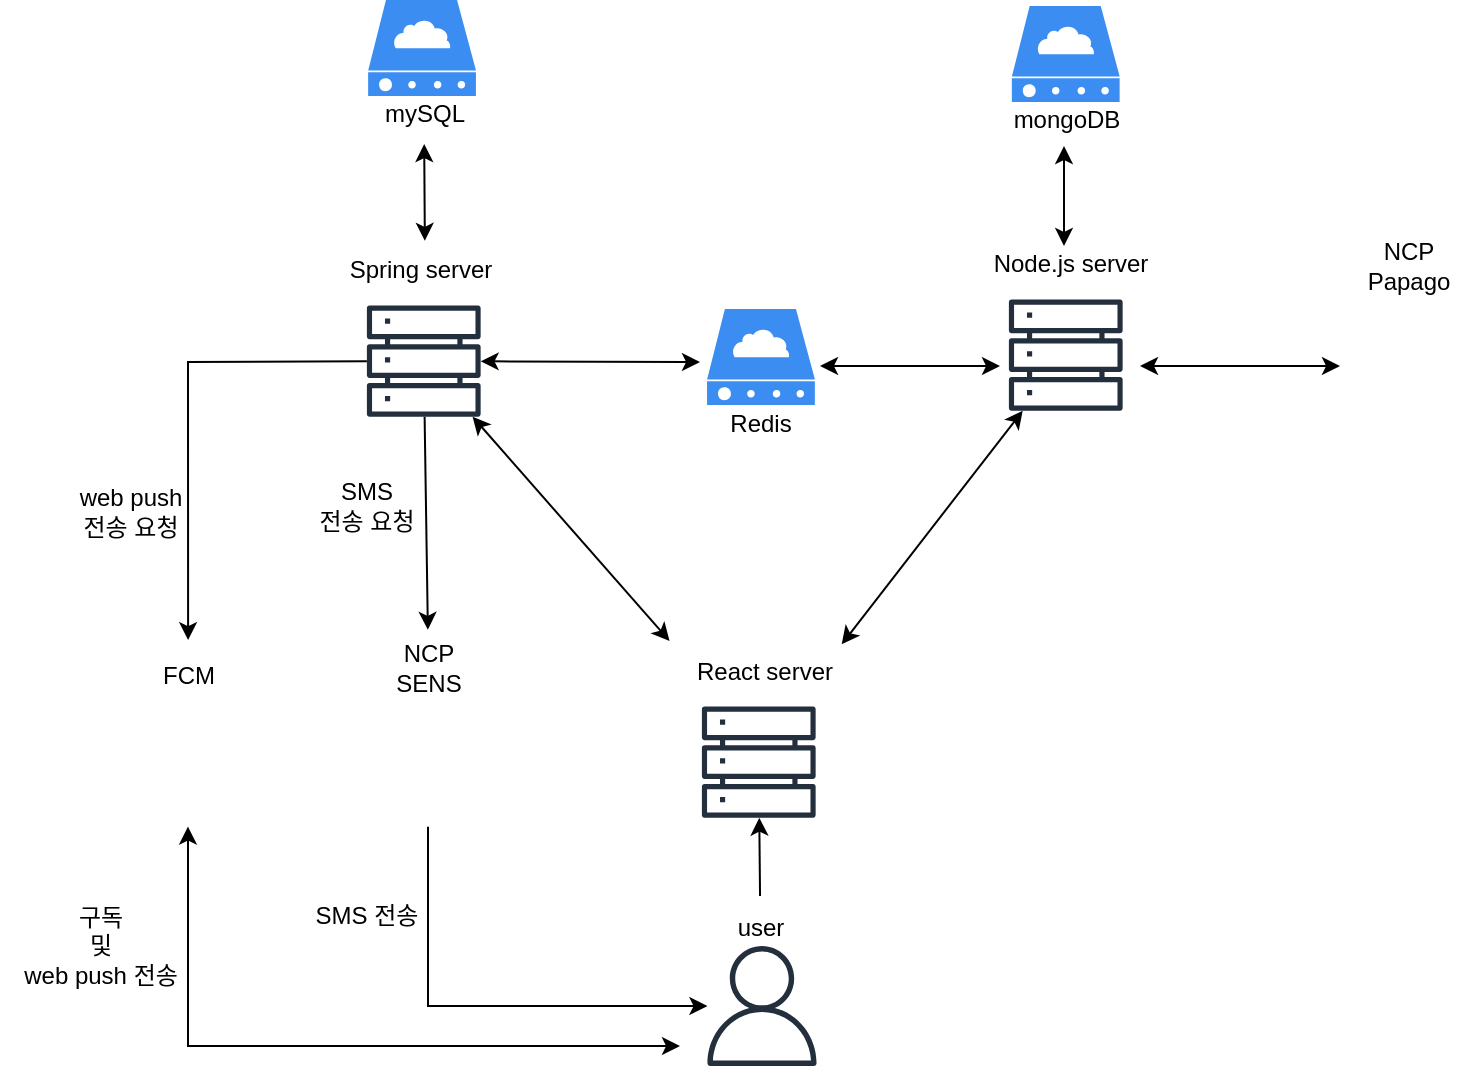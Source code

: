 <mxfile version="22.0.0" type="device">
  <diagram name="페이지-1" id="pO7Bmeclht9vkYk-P1bl">
    <mxGraphModel dx="1195" dy="658" grid="1" gridSize="10" guides="1" tooltips="1" connect="1" arrows="1" fold="1" page="1" pageScale="1" pageWidth="827" pageHeight="1169" math="0" shadow="0">
      <root>
        <mxCell id="0" />
        <mxCell id="1" parent="0" />
        <mxCell id="nGE-30Xl9u6GI_R-tFEP-7" value="" style="endArrow=classic;html=1;rounded=0;movable=1;resizable=1;rotatable=1;deletable=1;editable=1;locked=0;connectable=1;exitX=0.494;exitY=-0.033;exitDx=0;exitDy=0;exitPerimeter=0;fontSize=12;" parent="1" source="nGE-30Xl9u6GI_R-tFEP-15" target="nGE-30Xl9u6GI_R-tFEP-38" edge="1">
          <mxGeometry width="50" height="50" relative="1" as="geometry">
            <mxPoint x="539" y="500" as="sourcePoint" />
            <mxPoint x="539" y="470" as="targetPoint" />
          </mxGeometry>
        </mxCell>
        <mxCell id="nGE-30Xl9u6GI_R-tFEP-8" value="" style="endArrow=classic;html=1;rounded=0;entryX=0.499;entryY=0.023;entryDx=0;entryDy=0;movable=1;resizable=1;rotatable=1;deletable=1;editable=1;locked=0;connectable=1;fontSize=12;entryPerimeter=0;" parent="1" source="nGE-30Xl9u6GI_R-tFEP-4" target="nGE-30Xl9u6GI_R-tFEP-13" edge="1">
          <mxGeometry width="50" height="50" relative="1" as="geometry">
            <mxPoint x="519" y="480" as="sourcePoint" />
            <mxPoint x="569" y="430" as="targetPoint" />
          </mxGeometry>
        </mxCell>
        <mxCell id="nGE-30Xl9u6GI_R-tFEP-17" value="" style="group;fontSize=12;" parent="1" vertex="1" connectable="0">
          <mxGeometry x="285" y="155" width="110" height="91" as="geometry" />
        </mxCell>
        <mxCell id="nGE-30Xl9u6GI_R-tFEP-4" value="" style="sketch=0;outlineConnect=0;fontColor=#232F3E;gradientColor=none;fillColor=#232F3D;strokeColor=none;dashed=0;verticalLabelPosition=bottom;verticalAlign=top;align=center;html=1;fontSize=12;fontStyle=0;aspect=fixed;pointerEvents=1;shape=mxgraph.aws4.servers;movable=1;resizable=1;rotatable=1;deletable=1;editable=1;locked=0;connectable=1;" parent="nGE-30Xl9u6GI_R-tFEP-17" vertex="1">
          <mxGeometry x="28.444" y="34.125" width="56.875" height="56.875" as="geometry" />
        </mxCell>
        <mxCell id="nGE-30Xl9u6GI_R-tFEP-14" value="Spring server" style="text;html=1;align=center;verticalAlign=middle;resizable=1;points=[];autosize=1;strokeColor=none;fillColor=none;movable=1;rotatable=1;deletable=1;editable=1;locked=0;connectable=1;fontSize=12;" parent="nGE-30Xl9u6GI_R-tFEP-17" vertex="1">
          <mxGeometry x="10" y="2" width="90" height="30" as="geometry" />
        </mxCell>
        <mxCell id="nGE-30Xl9u6GI_R-tFEP-20" value="" style="group;fontSize=12;" parent="1" vertex="1" connectable="0">
          <mxGeometry x="310" y="351" width="68" height="100" as="geometry" />
        </mxCell>
        <mxCell id="nGE-30Xl9u6GI_R-tFEP-5" value="" style="shape=image;html=1;verticalAlign=top;verticalLabelPosition=bottom;labelBackgroundColor=#ffffff;imageAspect=0;aspect=fixed;image=https://cdn2.iconfinder.com/data/icons/whcompare-servers-web-hosting/50/cloud-web-hosting-128.png;movable=1;resizable=1;rotatable=1;deletable=1;editable=1;locked=0;connectable=1;fontSize=12;" parent="nGE-30Xl9u6GI_R-tFEP-20" vertex="1">
          <mxGeometry y="31.313" width="68" height="68" as="geometry" />
        </mxCell>
        <mxCell id="nGE-30Xl9u6GI_R-tFEP-13" value="NCP&lt;br style=&quot;font-size: 12px;&quot;&gt;SENS" style="text;html=1;align=center;verticalAlign=middle;resizable=1;points=[];autosize=1;strokeColor=none;fillColor=none;movable=1;rotatable=1;deletable=1;editable=1;locked=0;connectable=1;fontSize=12;" parent="nGE-30Xl9u6GI_R-tFEP-20" vertex="1">
          <mxGeometry x="4" width="60" height="40" as="geometry" />
        </mxCell>
        <mxCell id="nGE-30Xl9u6GI_R-tFEP-23" value="" style="group;fontSize=12;" parent="1" vertex="1" connectable="0">
          <mxGeometry x="273" y="480" width="80" height="30" as="geometry" />
        </mxCell>
        <mxCell id="nGE-30Xl9u6GI_R-tFEP-16" value="SMS 전송" style="text;html=1;align=center;verticalAlign=middle;resizable=1;points=[];autosize=1;strokeColor=none;fillColor=none;movable=1;rotatable=1;deletable=1;editable=1;locked=0;connectable=1;container=0;fontSize=12;" parent="nGE-30Xl9u6GI_R-tFEP-23" vertex="1">
          <mxGeometry width="80" height="30" as="geometry" />
        </mxCell>
        <mxCell id="nGE-30Xl9u6GI_R-tFEP-9" value="" style="endArrow=classic;html=1;rounded=0;exitX=0.5;exitY=1;exitDx=0;exitDy=0;movable=1;resizable=1;rotatable=1;deletable=1;editable=1;locked=0;connectable=1;fontSize=12;" parent="1" source="nGE-30Xl9u6GI_R-tFEP-5" target="nGE-30Xl9u6GI_R-tFEP-6" edge="1">
          <mxGeometry width="50" height="50" relative="1" as="geometry">
            <mxPoint x="379" y="470" as="sourcePoint" />
            <mxPoint x="420" y="540" as="targetPoint" />
            <Array as="points">
              <mxPoint x="344" y="540" />
            </Array>
          </mxGeometry>
        </mxCell>
        <mxCell id="nGE-30Xl9u6GI_R-tFEP-24" value="" style="group;fontSize=12;" parent="1" vertex="1" connectable="0">
          <mxGeometry x="480" y="490" width="61" height="80" as="geometry" />
        </mxCell>
        <mxCell id="nGE-30Xl9u6GI_R-tFEP-6" value="" style="sketch=0;outlineConnect=0;fontColor=#232F3E;gradientColor=none;fillColor=#232F3D;strokeColor=none;dashed=0;verticalLabelPosition=bottom;verticalAlign=top;align=center;html=1;fontSize=12;fontStyle=0;aspect=fixed;pointerEvents=1;shape=mxgraph.aws4.user;movable=1;resizable=1;rotatable=1;deletable=1;editable=1;locked=0;connectable=1;" parent="nGE-30Xl9u6GI_R-tFEP-24" vertex="1">
          <mxGeometry x="1" y="20" width="60" height="60" as="geometry" />
        </mxCell>
        <mxCell id="nGE-30Xl9u6GI_R-tFEP-15" value="user" style="text;html=1;align=center;verticalAlign=middle;resizable=1;points=[];autosize=1;strokeColor=none;fillColor=none;movable=1;rotatable=1;deletable=1;editable=1;locked=0;connectable=1;fontSize=12;" parent="nGE-30Xl9u6GI_R-tFEP-24" vertex="1">
          <mxGeometry x="5.32" y="-4" width="50" height="30" as="geometry" />
        </mxCell>
        <mxCell id="nGE-30Xl9u6GI_R-tFEP-26" value="SMS&lt;br style=&quot;font-size: 12px;&quot;&gt;전송 요청" style="text;html=1;align=center;verticalAlign=middle;resizable=0;points=[];autosize=1;strokeColor=none;fillColor=none;fontSize=12;" parent="1" vertex="1">
          <mxGeometry x="278" y="270" width="70" height="40" as="geometry" />
        </mxCell>
        <mxCell id="nGE-30Xl9u6GI_R-tFEP-27" value="" style="group;fontSize=12;" parent="1" vertex="1" connectable="0">
          <mxGeometry x="190" y="351" width="68" height="100" as="geometry" />
        </mxCell>
        <mxCell id="nGE-30Xl9u6GI_R-tFEP-28" value="" style="shape=image;html=1;verticalAlign=top;verticalLabelPosition=bottom;labelBackgroundColor=#ffffff;imageAspect=0;aspect=fixed;image=https://cdn2.iconfinder.com/data/icons/whcompare-servers-web-hosting/50/cloud-web-hosting-128.png;movable=1;resizable=1;rotatable=1;deletable=1;editable=1;locked=0;connectable=1;fontSize=12;" parent="nGE-30Xl9u6GI_R-tFEP-27" vertex="1">
          <mxGeometry y="31.313" width="68" height="68" as="geometry" />
        </mxCell>
        <mxCell id="nGE-30Xl9u6GI_R-tFEP-29" value="FCM" style="text;html=1;align=center;verticalAlign=middle;resizable=1;points=[];autosize=1;strokeColor=none;fillColor=none;movable=1;rotatable=1;deletable=1;editable=1;locked=0;connectable=1;fontSize=12;" parent="nGE-30Xl9u6GI_R-tFEP-27" vertex="1">
          <mxGeometry x="9" y="9" width="50" height="30" as="geometry" />
        </mxCell>
        <mxCell id="nGE-30Xl9u6GI_R-tFEP-30" value="" style="endArrow=classic;html=1;rounded=0;entryX=0.501;entryY=-0.098;entryDx=0;entryDy=0;fontSize=12;entryPerimeter=0;" parent="1" source="nGE-30Xl9u6GI_R-tFEP-4" target="nGE-30Xl9u6GI_R-tFEP-29" edge="1">
          <mxGeometry width="50" height="50" relative="1" as="geometry">
            <mxPoint x="509" y="480" as="sourcePoint" />
            <mxPoint x="559" y="430" as="targetPoint" />
            <Array as="points">
              <mxPoint x="224" y="218" />
            </Array>
          </mxGeometry>
        </mxCell>
        <mxCell id="nGE-30Xl9u6GI_R-tFEP-31" value="web push&lt;br&gt;전송 요청" style="text;html=1;align=center;verticalAlign=middle;resizable=0;points=[];autosize=1;strokeColor=none;fillColor=none;fontSize=12;" parent="1" vertex="1">
          <mxGeometry x="160.0" y="273" width="70" height="40" as="geometry" />
        </mxCell>
        <mxCell id="nGE-30Xl9u6GI_R-tFEP-32" value="" style="endArrow=classic;startArrow=classic;html=1;rounded=0;entryX=0.5;entryY=1;entryDx=0;entryDy=0;fontSize=12;" parent="1" target="nGE-30Xl9u6GI_R-tFEP-28" edge="1">
          <mxGeometry width="50" height="50" relative="1" as="geometry">
            <mxPoint x="470" y="560" as="sourcePoint" />
            <mxPoint x="699" y="430" as="targetPoint" />
            <Array as="points">
              <mxPoint x="224" y="560" />
            </Array>
          </mxGeometry>
        </mxCell>
        <mxCell id="nGE-30Xl9u6GI_R-tFEP-33" value="구독&lt;br&gt;및&lt;br&gt;web push 전송" style="text;html=1;align=center;verticalAlign=middle;resizable=0;points=[];autosize=1;strokeColor=none;fillColor=none;fontSize=12;" parent="1" vertex="1">
          <mxGeometry x="130" y="480" width="100" height="60" as="geometry" />
        </mxCell>
        <mxCell id="nGE-30Xl9u6GI_R-tFEP-34" value="" style="group;fontSize=12;" parent="1" vertex="1" connectable="0">
          <mxGeometry x="610" y="152" width="110" height="91" as="geometry" />
        </mxCell>
        <mxCell id="nGE-30Xl9u6GI_R-tFEP-35" value="" style="sketch=0;outlineConnect=0;fontColor=#232F3E;gradientColor=none;fillColor=#232F3D;strokeColor=none;dashed=0;verticalLabelPosition=bottom;verticalAlign=top;align=center;html=1;fontSize=12;fontStyle=0;aspect=fixed;pointerEvents=1;shape=mxgraph.aws4.servers;movable=1;resizable=1;rotatable=1;deletable=1;editable=1;locked=0;connectable=1;" parent="nGE-30Xl9u6GI_R-tFEP-34" vertex="1">
          <mxGeometry x="24.444" y="34.125" width="56.875" height="56.875" as="geometry" />
        </mxCell>
        <mxCell id="nGE-30Xl9u6GI_R-tFEP-36" value="Node.js server" style="text;html=1;align=center;verticalAlign=middle;resizable=1;points=[];autosize=1;strokeColor=none;fillColor=none;movable=1;rotatable=1;deletable=1;editable=1;locked=0;connectable=1;fontSize=12;" parent="nGE-30Xl9u6GI_R-tFEP-34" vertex="1">
          <mxGeometry x="5" y="2" width="100" height="30" as="geometry" />
        </mxCell>
        <mxCell id="nGE-30Xl9u6GI_R-tFEP-37" value="" style="group;fontSize=12;" parent="1" vertex="1" connectable="0">
          <mxGeometry x="456.5" y="355.5" width="110" height="91" as="geometry" />
        </mxCell>
        <mxCell id="nGE-30Xl9u6GI_R-tFEP-38" value="" style="sketch=0;outlineConnect=0;fontColor=#232F3E;gradientColor=none;fillColor=#232F3D;strokeColor=none;dashed=0;verticalLabelPosition=bottom;verticalAlign=top;align=center;html=1;fontSize=12;fontStyle=0;aspect=fixed;pointerEvents=1;shape=mxgraph.aws4.servers;movable=1;resizable=1;rotatable=1;deletable=1;editable=1;locked=0;connectable=1;" parent="nGE-30Xl9u6GI_R-tFEP-37" vertex="1">
          <mxGeometry x="24.444" y="34.125" width="56.875" height="56.875" as="geometry" />
        </mxCell>
        <mxCell id="nGE-30Xl9u6GI_R-tFEP-39" value="React server" style="text;html=1;align=center;verticalAlign=middle;resizable=1;points=[];autosize=1;strokeColor=none;fillColor=none;movable=1;rotatable=1;deletable=1;editable=1;locked=0;connectable=1;fontSize=12;" parent="nGE-30Xl9u6GI_R-tFEP-37" vertex="1">
          <mxGeometry x="10" y="2" width="90" height="30" as="geometry" />
        </mxCell>
        <mxCell id="nGE-30Xl9u6GI_R-tFEP-42" value="" style="endArrow=classic;startArrow=classic;html=1;rounded=0;entryX=-0.019;entryY=0;entryDx=0;entryDy=0;entryPerimeter=0;fontSize=12;" parent="1" source="nGE-30Xl9u6GI_R-tFEP-4" target="nGE-30Xl9u6GI_R-tFEP-39" edge="1">
          <mxGeometry width="50" height="50" relative="1" as="geometry">
            <mxPoint x="549" y="490" as="sourcePoint" />
            <mxPoint x="599" y="440" as="targetPoint" />
          </mxGeometry>
        </mxCell>
        <mxCell id="nGE-30Xl9u6GI_R-tFEP-43" value="" style="endArrow=classic;startArrow=classic;html=1;rounded=0;exitX=0.937;exitY=0.056;exitDx=0;exitDy=0;exitPerimeter=0;fontSize=12;" parent="1" source="nGE-30Xl9u6GI_R-tFEP-39" target="nGE-30Xl9u6GI_R-tFEP-35" edge="1">
          <mxGeometry width="50" height="50" relative="1" as="geometry">
            <mxPoint x="549" y="490" as="sourcePoint" />
            <mxPoint x="639" y="380" as="targetPoint" />
          </mxGeometry>
        </mxCell>
        <mxCell id="nGE-30Xl9u6GI_R-tFEP-98" value="" style="group" parent="1" vertex="1" connectable="0">
          <mxGeometry x="622.88" y="40" width="80.0" height="72" as="geometry" />
        </mxCell>
        <mxCell id="nGE-30Xl9u6GI_R-tFEP-94" value="" style="sketch=0;html=1;aspect=fixed;strokeColor=none;shadow=0;fillColor=#3B8DF1;verticalAlign=top;labelPosition=center;verticalLabelPosition=bottom;shape=mxgraph.gcp2.cloud_server" parent="nGE-30Xl9u6GI_R-tFEP-98" vertex="1">
          <mxGeometry x="13.04" width="53.93" height="48" as="geometry" />
        </mxCell>
        <mxCell id="nGE-30Xl9u6GI_R-tFEP-95" value="mongoDB" style="text;html=1;align=center;verticalAlign=middle;resizable=0;points=[];autosize=1;strokeColor=none;fillColor=none;" parent="nGE-30Xl9u6GI_R-tFEP-98" vertex="1">
          <mxGeometry y="42" width="80" height="30" as="geometry" />
        </mxCell>
        <mxCell id="nGE-30Xl9u6GI_R-tFEP-99" value="" style="group" parent="1" vertex="1" connectable="0">
          <mxGeometry x="483.53" y="191.5" width="53.93" height="72" as="geometry" />
        </mxCell>
        <mxCell id="nGE-30Xl9u6GI_R-tFEP-93" value="" style="sketch=0;html=1;aspect=fixed;strokeColor=none;shadow=0;fillColor=#3B8DF1;verticalAlign=top;labelPosition=center;verticalLabelPosition=bottom;shape=mxgraph.gcp2.cloud_server" parent="nGE-30Xl9u6GI_R-tFEP-99" vertex="1">
          <mxGeometry width="53.93" height="48" as="geometry" />
        </mxCell>
        <mxCell id="nGE-30Xl9u6GI_R-tFEP-97" value="Redis" style="text;html=1;align=center;verticalAlign=middle;resizable=0;points=[];autosize=1;strokeColor=none;fillColor=none;" parent="nGE-30Xl9u6GI_R-tFEP-99" vertex="1">
          <mxGeometry x="1" y="42" width="50" height="30" as="geometry" />
        </mxCell>
        <mxCell id="nGE-30Xl9u6GI_R-tFEP-100" value="" style="group" parent="1" vertex="1" connectable="0">
          <mxGeometry x="312" y="37" width="60" height="72" as="geometry" />
        </mxCell>
        <mxCell id="nGE-30Xl9u6GI_R-tFEP-92" value="" style="sketch=0;html=1;aspect=fixed;strokeColor=none;shadow=0;fillColor=#3B8DF1;verticalAlign=top;labelPosition=center;verticalLabelPosition=bottom;shape=mxgraph.gcp2.cloud_server" parent="nGE-30Xl9u6GI_R-tFEP-100" vertex="1">
          <mxGeometry x="2.07" width="53.93" height="48" as="geometry" />
        </mxCell>
        <mxCell id="nGE-30Xl9u6GI_R-tFEP-96" value="mySQL" style="text;html=1;align=center;verticalAlign=middle;resizable=0;points=[];autosize=1;strokeColor=none;fillColor=none;" parent="nGE-30Xl9u6GI_R-tFEP-100" vertex="1">
          <mxGeometry y="42" width="60" height="30" as="geometry" />
        </mxCell>
        <mxCell id="nGE-30Xl9u6GI_R-tFEP-101" value="" style="endArrow=classic;startArrow=classic;html=1;rounded=0;" parent="1" edge="1">
          <mxGeometry width="50" height="50" relative="1" as="geometry">
            <mxPoint x="662" y="110" as="sourcePoint" />
            <mxPoint x="662" y="160" as="targetPoint" />
          </mxGeometry>
        </mxCell>
        <mxCell id="nGE-30Xl9u6GI_R-tFEP-102" value="" style="endArrow=classic;startArrow=classic;html=1;rounded=0;" parent="1" edge="1">
          <mxGeometry width="50" height="50" relative="1" as="geometry">
            <mxPoint x="630" y="220" as="sourcePoint" />
            <mxPoint x="540" y="220" as="targetPoint" />
          </mxGeometry>
        </mxCell>
        <mxCell id="nGE-30Xl9u6GI_R-tFEP-103" value="" style="endArrow=classic;startArrow=classic;html=1;rounded=0;" parent="1" source="nGE-30Xl9u6GI_R-tFEP-4" edge="1">
          <mxGeometry width="50" height="50" relative="1" as="geometry">
            <mxPoint x="390" y="190" as="sourcePoint" />
            <mxPoint x="480" y="218" as="targetPoint" />
          </mxGeometry>
        </mxCell>
        <mxCell id="nGE-30Xl9u6GI_R-tFEP-108" value="" style="endArrow=classic;startArrow=classic;html=1;rounded=0;exitX=0.527;exitY=0.014;exitDx=0;exitDy=0;exitPerimeter=0;" parent="1" source="nGE-30Xl9u6GI_R-tFEP-14" target="nGE-30Xl9u6GI_R-tFEP-96" edge="1">
          <mxGeometry width="50" height="50" relative="1" as="geometry">
            <mxPoint x="490" y="330" as="sourcePoint" />
            <mxPoint x="540" y="280" as="targetPoint" />
          </mxGeometry>
        </mxCell>
        <mxCell id="yShbemarYdu-aYK0i00J-1" value="" style="group;fontSize=12;" vertex="1" connectable="0" parent="1">
          <mxGeometry x="800" y="150" width="68" height="100" as="geometry" />
        </mxCell>
        <mxCell id="yShbemarYdu-aYK0i00J-2" value="" style="shape=image;html=1;verticalAlign=top;verticalLabelPosition=bottom;labelBackgroundColor=#ffffff;imageAspect=0;aspect=fixed;image=https://cdn2.iconfinder.com/data/icons/whcompare-servers-web-hosting/50/cloud-web-hosting-128.png;movable=1;resizable=1;rotatable=1;deletable=1;editable=1;locked=0;connectable=1;fontSize=12;" vertex="1" parent="yShbemarYdu-aYK0i00J-1">
          <mxGeometry y="31.313" width="68" height="68" as="geometry" />
        </mxCell>
        <mxCell id="yShbemarYdu-aYK0i00J-3" value="NCP&lt;br style=&quot;font-size: 12px;&quot;&gt;Papago" style="text;html=1;align=center;verticalAlign=middle;resizable=1;points=[];autosize=1;strokeColor=none;fillColor=none;movable=1;rotatable=1;deletable=1;editable=1;locked=0;connectable=1;fontSize=12;" vertex="1" parent="yShbemarYdu-aYK0i00J-1">
          <mxGeometry x="4" width="60" height="40" as="geometry" />
        </mxCell>
        <mxCell id="yShbemarYdu-aYK0i00J-4" value="" style="endArrow=classic;startArrow=classic;html=1;rounded=0;entryX=0;entryY=0.569;entryDx=0;entryDy=0;entryPerimeter=0;" edge="1" parent="1" target="yShbemarYdu-aYK0i00J-2">
          <mxGeometry width="50" height="50" relative="1" as="geometry">
            <mxPoint x="700" y="220" as="sourcePoint" />
            <mxPoint x="540" y="310" as="targetPoint" />
          </mxGeometry>
        </mxCell>
      </root>
    </mxGraphModel>
  </diagram>
</mxfile>
